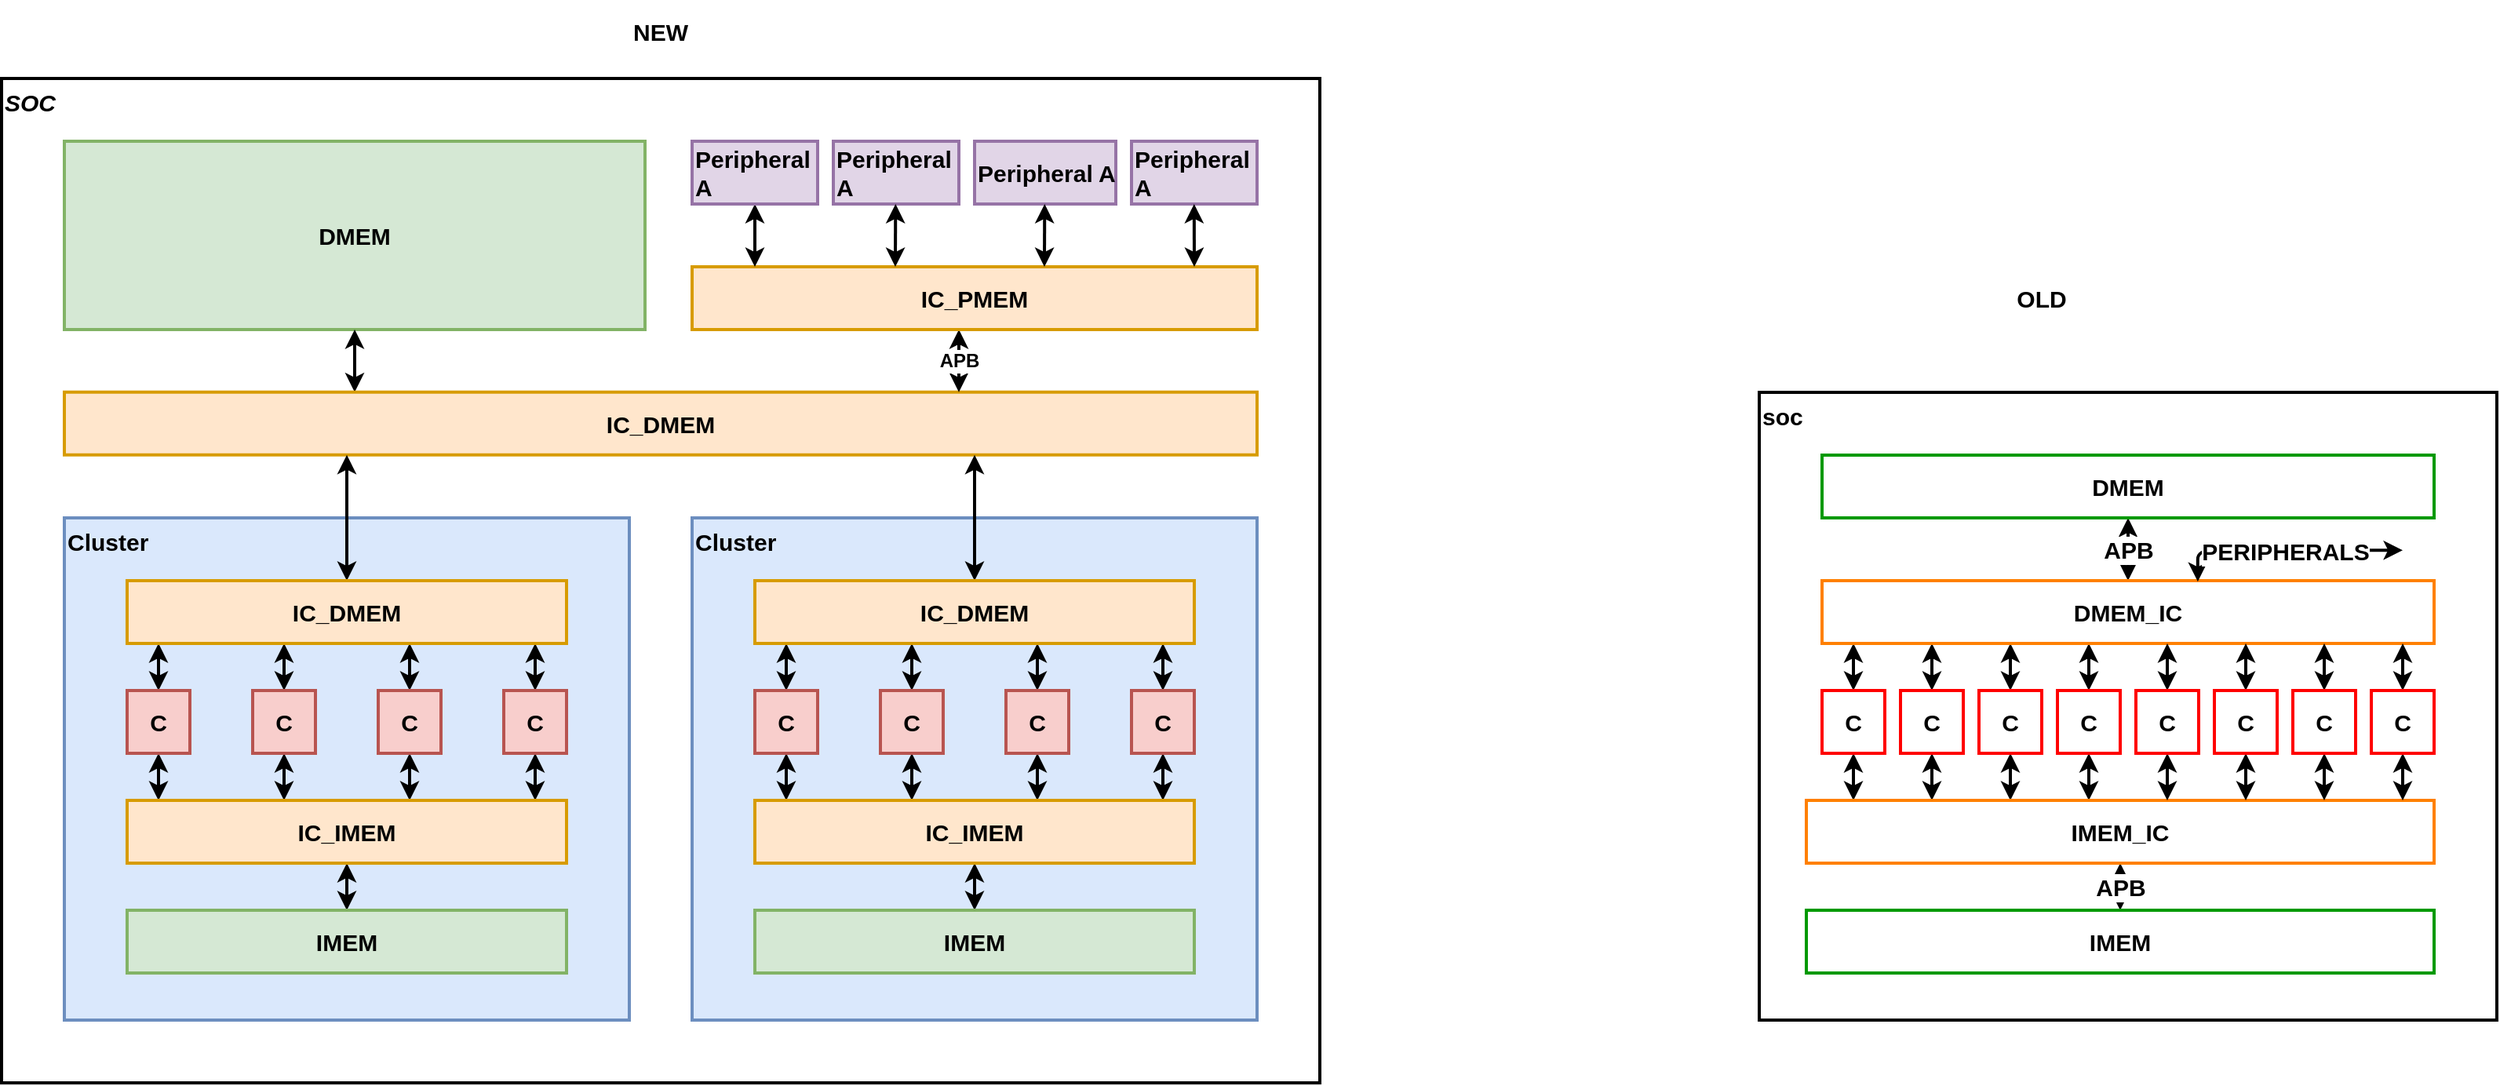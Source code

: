 <mxfile version="12.4.2" type="device" pages="1"><diagram id="3dUyKjiu-qdAWP9l-uB5" name="Page-1"><mxGraphModel dx="3187" dy="2283" grid="1" gridSize="10" guides="1" tooltips="1" connect="1" arrows="1" fold="1" page="1" pageScale="1" pageWidth="850" pageHeight="1100" math="0" shadow="0"><root><mxCell id="0"/><mxCell id="1" parent="0"/><mxCell id="2pkqW_WDpfg9lW7yTJGT-81" value="SOC" style="rounded=0;whiteSpace=wrap;html=1;strokeColor=#000000;align=left;verticalAlign=top;strokeWidth=2;fontStyle=3;fontSize=15;" vertex="1" parent="1"><mxGeometry x="-40" y="-160" width="840" height="640" as="geometry"/></mxCell><mxCell id="2pkqW_WDpfg9lW7yTJGT-10" value="Cluster" style="rounded=0;whiteSpace=wrap;html=1;strokeColor=#6c8ebf;align=left;verticalAlign=top;strokeWidth=2;fillColor=#dae8fc;fontStyle=1;fontSize=15;" vertex="1" parent="1"><mxGeometry y="120" width="360" height="320" as="geometry"/></mxCell><mxCell id="2pkqW_WDpfg9lW7yTJGT-33" style="edgeStyle=elbowEdgeStyle;rounded=0;orthogonalLoop=1;jettySize=auto;html=1;exitX=0.5;exitY=0;exitDx=0;exitDy=0;startArrow=classic;startFill=1;strokeWidth=2;fontStyle=1;fontSize=15;" edge="1" parent="1" source="2pkqW_WDpfg9lW7yTJGT-1" target="2pkqW_WDpfg9lW7yTJGT-31"><mxGeometry relative="1" as="geometry"/></mxCell><mxCell id="2pkqW_WDpfg9lW7yTJGT-37" style="edgeStyle=elbowEdgeStyle;rounded=0;orthogonalLoop=1;jettySize=auto;html=1;exitX=0.5;exitY=1;exitDx=0;exitDy=0;startArrow=classic;startFill=1;strokeWidth=2;fontStyle=1;fontSize=15;" edge="1" parent="1" source="2pkqW_WDpfg9lW7yTJGT-1" target="2pkqW_WDpfg9lW7yTJGT-6"><mxGeometry relative="1" as="geometry"/></mxCell><mxCell id="2pkqW_WDpfg9lW7yTJGT-1" value="C" style="rounded=0;whiteSpace=wrap;html=1;strokeColor=#b85450;strokeWidth=2;fillColor=#f8cecc;fontStyle=1;fontSize=15;" vertex="1" parent="1"><mxGeometry x="120" y="230" width="40" height="40" as="geometry"/></mxCell><mxCell id="2pkqW_WDpfg9lW7yTJGT-34" style="edgeStyle=elbowEdgeStyle;rounded=0;orthogonalLoop=1;jettySize=auto;html=1;exitX=0.5;exitY=0;exitDx=0;exitDy=0;startArrow=classic;startFill=1;strokeWidth=2;fontStyle=1;fontSize=15;" edge="1" parent="1" source="2pkqW_WDpfg9lW7yTJGT-2" target="2pkqW_WDpfg9lW7yTJGT-31"><mxGeometry relative="1" as="geometry"/></mxCell><mxCell id="2pkqW_WDpfg9lW7yTJGT-38" style="edgeStyle=elbowEdgeStyle;rounded=0;orthogonalLoop=1;jettySize=auto;html=1;exitX=0.5;exitY=1;exitDx=0;exitDy=0;startArrow=classic;startFill=1;strokeWidth=2;fontStyle=1;fontSize=15;" edge="1" parent="1" source="2pkqW_WDpfg9lW7yTJGT-2" target="2pkqW_WDpfg9lW7yTJGT-6"><mxGeometry relative="1" as="geometry"/></mxCell><mxCell id="2pkqW_WDpfg9lW7yTJGT-2" value="C" style="rounded=0;whiteSpace=wrap;html=1;strokeColor=#b85450;strokeWidth=2;fillColor=#f8cecc;fontStyle=1;fontSize=15;" vertex="1" parent="1"><mxGeometry x="200" y="230" width="40" height="40" as="geometry"/></mxCell><mxCell id="2pkqW_WDpfg9lW7yTJGT-32" style="edgeStyle=elbowEdgeStyle;rounded=0;orthogonalLoop=1;jettySize=auto;html=1;exitX=0.5;exitY=0;exitDx=0;exitDy=0;startArrow=classic;startFill=1;strokeWidth=2;fontStyle=1;fontSize=15;" edge="1" parent="1" source="2pkqW_WDpfg9lW7yTJGT-3" target="2pkqW_WDpfg9lW7yTJGT-31"><mxGeometry relative="1" as="geometry"/></mxCell><mxCell id="2pkqW_WDpfg9lW7yTJGT-36" style="edgeStyle=elbowEdgeStyle;rounded=0;orthogonalLoop=1;jettySize=auto;html=1;exitX=0.5;exitY=1;exitDx=0;exitDy=0;startArrow=classic;startFill=1;strokeWidth=2;fontStyle=1;fontSize=15;" edge="1" parent="1" source="2pkqW_WDpfg9lW7yTJGT-3" target="2pkqW_WDpfg9lW7yTJGT-6"><mxGeometry relative="1" as="geometry"/></mxCell><mxCell id="2pkqW_WDpfg9lW7yTJGT-3" value="C" style="rounded=0;whiteSpace=wrap;html=1;strokeColor=#b85450;strokeWidth=2;fillColor=#f8cecc;fontStyle=1;fontSize=15;" vertex="1" parent="1"><mxGeometry x="40" y="230" width="40" height="40" as="geometry"/></mxCell><mxCell id="2pkqW_WDpfg9lW7yTJGT-35" style="edgeStyle=elbowEdgeStyle;rounded=0;orthogonalLoop=1;jettySize=auto;html=1;exitX=0.5;exitY=0;exitDx=0;exitDy=0;startArrow=classic;startFill=1;strokeWidth=2;fontStyle=1;fontSize=15;" edge="1" parent="1" source="2pkqW_WDpfg9lW7yTJGT-5" target="2pkqW_WDpfg9lW7yTJGT-31"><mxGeometry relative="1" as="geometry"/></mxCell><mxCell id="2pkqW_WDpfg9lW7yTJGT-39" style="edgeStyle=elbowEdgeStyle;rounded=0;orthogonalLoop=1;jettySize=auto;html=1;exitX=0.5;exitY=1;exitDx=0;exitDy=0;startArrow=classic;startFill=1;strokeWidth=2;fontStyle=1;fontSize=15;" edge="1" parent="1" source="2pkqW_WDpfg9lW7yTJGT-5" target="2pkqW_WDpfg9lW7yTJGT-6"><mxGeometry relative="1" as="geometry"/></mxCell><mxCell id="2pkqW_WDpfg9lW7yTJGT-5" value="C" style="rounded=0;whiteSpace=wrap;html=1;strokeColor=#b85450;strokeWidth=2;fillColor=#f8cecc;fontStyle=1;fontSize=15;" vertex="1" parent="1"><mxGeometry x="280" y="230" width="40" height="40" as="geometry"/></mxCell><mxCell id="2pkqW_WDpfg9lW7yTJGT-40" style="edgeStyle=elbowEdgeStyle;rounded=0;orthogonalLoop=1;jettySize=auto;html=1;exitX=0.5;exitY=1;exitDx=0;exitDy=0;startArrow=classic;startFill=1;strokeWidth=2;fontStyle=1;fontSize=15;" edge="1" parent="1" source="2pkqW_WDpfg9lW7yTJGT-6" target="2pkqW_WDpfg9lW7yTJGT-8"><mxGeometry relative="1" as="geometry"/></mxCell><mxCell id="2pkqW_WDpfg9lW7yTJGT-6" value="IC_IMEM" style="rounded=0;whiteSpace=wrap;html=1;strokeColor=#d79b00;strokeWidth=2;fillColor=#ffe6cc;fontStyle=1;fontSize=15;" vertex="1" parent="1"><mxGeometry x="40" y="300" width="280" height="40" as="geometry"/></mxCell><mxCell id="2pkqW_WDpfg9lW7yTJGT-8" value="IMEM" style="rounded=0;whiteSpace=wrap;html=1;strokeColor=#82b366;strokeWidth=2;fillColor=#d5e8d4;fontStyle=1;fontSize=15;" vertex="1" parent="1"><mxGeometry x="40" y="370" width="280" height="40" as="geometry"/></mxCell><mxCell id="2pkqW_WDpfg9lW7yTJGT-25" value="DMEM" style="rounded=0;whiteSpace=wrap;html=1;strokeColor=#82b366;strokeWidth=2;fillColor=#d5e8d4;fontStyle=1;fontSize=15;" vertex="1" parent="1"><mxGeometry y="-120" width="370" height="120" as="geometry"/></mxCell><mxCell id="2pkqW_WDpfg9lW7yTJGT-29" style="edgeStyle=elbowEdgeStyle;rounded=0;orthogonalLoop=1;jettySize=auto;html=1;entryX=0.5;entryY=1;entryDx=0;entryDy=0;startArrow=classic;startFill=1;strokeWidth=2;fontStyle=1;fontSize=15;" edge="1" parent="1" source="2pkqW_WDpfg9lW7yTJGT-26" target="2pkqW_WDpfg9lW7yTJGT-25"><mxGeometry relative="1" as="geometry"><Array as="points"><mxPoint x="185" y="20"/></Array></mxGeometry></mxCell><mxCell id="2pkqW_WDpfg9lW7yTJGT-26" value="IC_DMEM" style="rounded=0;whiteSpace=wrap;html=1;strokeColor=#d79b00;strokeWidth=2;fillColor=#ffe6cc;fontStyle=1;fontSize=15;" vertex="1" parent="1"><mxGeometry y="39.86" width="760" height="40" as="geometry"/></mxCell><mxCell id="2pkqW_WDpfg9lW7yTJGT-41" style="edgeStyle=elbowEdgeStyle;rounded=0;orthogonalLoop=1;jettySize=auto;html=1;exitX=0.5;exitY=0;exitDx=0;exitDy=0;startArrow=classic;startFill=1;strokeWidth=2;fontStyle=1;fontSize=15;" edge="1" parent="1" source="2pkqW_WDpfg9lW7yTJGT-31" target="2pkqW_WDpfg9lW7yTJGT-26"><mxGeometry relative="1" as="geometry"/></mxCell><mxCell id="2pkqW_WDpfg9lW7yTJGT-31" value="IC_DMEM" style="rounded=0;whiteSpace=wrap;html=1;strokeColor=#d79b00;strokeWidth=2;fillColor=#ffe6cc;fontStyle=1;fontSize=15;" vertex="1" parent="1"><mxGeometry x="40" y="160" width="280" height="40" as="geometry"/></mxCell><mxCell id="2pkqW_WDpfg9lW7yTJGT-43" value="Cluster" style="rounded=0;whiteSpace=wrap;html=1;strokeColor=#6c8ebf;align=left;verticalAlign=top;strokeWidth=2;fillColor=#dae8fc;fontStyle=1;fontSize=15;" vertex="1" parent="1"><mxGeometry x="400" y="120.0" width="360" height="320" as="geometry"/></mxCell><mxCell id="2pkqW_WDpfg9lW7yTJGT-44" style="edgeStyle=elbowEdgeStyle;rounded=0;orthogonalLoop=1;jettySize=auto;html=1;exitX=0.5;exitY=0;exitDx=0;exitDy=0;startArrow=classic;startFill=1;strokeWidth=2;fontStyle=1;fontSize=15;" edge="1" parent="1" source="2pkqW_WDpfg9lW7yTJGT-46" target="2pkqW_WDpfg9lW7yTJGT-60"><mxGeometry relative="1" as="geometry"/></mxCell><mxCell id="2pkqW_WDpfg9lW7yTJGT-45" style="edgeStyle=elbowEdgeStyle;rounded=0;orthogonalLoop=1;jettySize=auto;html=1;exitX=0.5;exitY=1;exitDx=0;exitDy=0;startArrow=classic;startFill=1;strokeWidth=2;fontStyle=1;fontSize=15;" edge="1" parent="1" source="2pkqW_WDpfg9lW7yTJGT-46" target="2pkqW_WDpfg9lW7yTJGT-57"><mxGeometry relative="1" as="geometry"/></mxCell><mxCell id="2pkqW_WDpfg9lW7yTJGT-46" value="C" style="rounded=0;whiteSpace=wrap;html=1;strokeColor=#b85450;strokeWidth=2;fillColor=#f8cecc;fontStyle=1;fontSize=15;" vertex="1" parent="1"><mxGeometry x="520" y="230" width="40" height="40" as="geometry"/></mxCell><mxCell id="2pkqW_WDpfg9lW7yTJGT-47" style="edgeStyle=elbowEdgeStyle;rounded=0;orthogonalLoop=1;jettySize=auto;html=1;exitX=0.5;exitY=0;exitDx=0;exitDy=0;startArrow=classic;startFill=1;strokeWidth=2;fontStyle=1;fontSize=15;" edge="1" parent="1" source="2pkqW_WDpfg9lW7yTJGT-49" target="2pkqW_WDpfg9lW7yTJGT-60"><mxGeometry relative="1" as="geometry"/></mxCell><mxCell id="2pkqW_WDpfg9lW7yTJGT-48" style="edgeStyle=elbowEdgeStyle;rounded=0;orthogonalLoop=1;jettySize=auto;html=1;exitX=0.5;exitY=1;exitDx=0;exitDy=0;startArrow=classic;startFill=1;strokeWidth=2;fontStyle=1;fontSize=15;" edge="1" parent="1" source="2pkqW_WDpfg9lW7yTJGT-49" target="2pkqW_WDpfg9lW7yTJGT-57"><mxGeometry relative="1" as="geometry"/></mxCell><mxCell id="2pkqW_WDpfg9lW7yTJGT-49" value="C" style="rounded=0;whiteSpace=wrap;html=1;strokeColor=#b85450;strokeWidth=2;fillColor=#f8cecc;fontStyle=1;fontSize=15;" vertex="1" parent="1"><mxGeometry x="600" y="230" width="40" height="40" as="geometry"/></mxCell><mxCell id="2pkqW_WDpfg9lW7yTJGT-50" style="edgeStyle=elbowEdgeStyle;rounded=0;orthogonalLoop=1;jettySize=auto;html=1;exitX=0.5;exitY=0;exitDx=0;exitDy=0;startArrow=classic;startFill=1;strokeWidth=2;fontStyle=1;fontSize=15;" edge="1" parent="1" source="2pkqW_WDpfg9lW7yTJGT-52" target="2pkqW_WDpfg9lW7yTJGT-60"><mxGeometry relative="1" as="geometry"/></mxCell><mxCell id="2pkqW_WDpfg9lW7yTJGT-51" style="edgeStyle=elbowEdgeStyle;rounded=0;orthogonalLoop=1;jettySize=auto;html=1;exitX=0.5;exitY=1;exitDx=0;exitDy=0;startArrow=classic;startFill=1;strokeWidth=2;fontStyle=1;fontSize=15;" edge="1" parent="1" source="2pkqW_WDpfg9lW7yTJGT-52" target="2pkqW_WDpfg9lW7yTJGT-57"><mxGeometry relative="1" as="geometry"/></mxCell><mxCell id="2pkqW_WDpfg9lW7yTJGT-52" value="C" style="rounded=0;whiteSpace=wrap;html=1;strokeColor=#b85450;strokeWidth=2;fillColor=#f8cecc;fontStyle=1;fontSize=15;" vertex="1" parent="1"><mxGeometry x="440" y="230" width="40" height="40" as="geometry"/></mxCell><mxCell id="2pkqW_WDpfg9lW7yTJGT-53" style="edgeStyle=elbowEdgeStyle;rounded=0;orthogonalLoop=1;jettySize=auto;html=1;exitX=0.5;exitY=0;exitDx=0;exitDy=0;startArrow=classic;startFill=1;strokeWidth=2;fontStyle=1;fontSize=15;" edge="1" parent="1" source="2pkqW_WDpfg9lW7yTJGT-55" target="2pkqW_WDpfg9lW7yTJGT-60"><mxGeometry relative="1" as="geometry"/></mxCell><mxCell id="2pkqW_WDpfg9lW7yTJGT-54" style="edgeStyle=elbowEdgeStyle;rounded=0;orthogonalLoop=1;jettySize=auto;html=1;exitX=0.5;exitY=1;exitDx=0;exitDy=0;startArrow=classic;startFill=1;strokeWidth=2;fontStyle=1;fontSize=15;" edge="1" parent="1" source="2pkqW_WDpfg9lW7yTJGT-55" target="2pkqW_WDpfg9lW7yTJGT-57"><mxGeometry relative="1" as="geometry"/></mxCell><mxCell id="2pkqW_WDpfg9lW7yTJGT-55" value="C" style="rounded=0;whiteSpace=wrap;html=1;strokeColor=#b85450;strokeWidth=2;fillColor=#f8cecc;fontStyle=1;fontSize=15;" vertex="1" parent="1"><mxGeometry x="680" y="230" width="40" height="40" as="geometry"/></mxCell><mxCell id="2pkqW_WDpfg9lW7yTJGT-56" style="edgeStyle=elbowEdgeStyle;rounded=0;orthogonalLoop=1;jettySize=auto;html=1;exitX=0.5;exitY=1;exitDx=0;exitDy=0;startArrow=classic;startFill=1;strokeWidth=2;fontStyle=1;fontSize=15;" edge="1" parent="1" source="2pkqW_WDpfg9lW7yTJGT-57" target="2pkqW_WDpfg9lW7yTJGT-58"><mxGeometry relative="1" as="geometry"/></mxCell><mxCell id="2pkqW_WDpfg9lW7yTJGT-57" value="IC_IMEM" style="rounded=0;whiteSpace=wrap;html=1;strokeColor=#d79b00;strokeWidth=2;fillColor=#ffe6cc;fontStyle=1;fontSize=15;" vertex="1" parent="1"><mxGeometry x="440" y="300" width="280" height="40" as="geometry"/></mxCell><mxCell id="2pkqW_WDpfg9lW7yTJGT-58" value="IMEM" style="rounded=0;whiteSpace=wrap;html=1;strokeColor=#82b366;strokeWidth=2;fillColor=#d5e8d4;fontStyle=1;fontSize=15;" vertex="1" parent="1"><mxGeometry x="440" y="370" width="280" height="40" as="geometry"/></mxCell><mxCell id="2pkqW_WDpfg9lW7yTJGT-59" style="edgeStyle=elbowEdgeStyle;rounded=0;orthogonalLoop=1;jettySize=auto;html=1;exitX=0.5;exitY=0;exitDx=0;exitDy=0;startArrow=classic;startFill=1;strokeWidth=2;fontStyle=1;fontSize=15;" edge="1" parent="1" source="2pkqW_WDpfg9lW7yTJGT-60" target="2pkqW_WDpfg9lW7yTJGT-26"><mxGeometry relative="1" as="geometry"/></mxCell><mxCell id="2pkqW_WDpfg9lW7yTJGT-60" value="IC_DMEM" style="rounded=0;whiteSpace=wrap;html=1;strokeColor=#d79b00;strokeWidth=2;fillColor=#ffe6cc;fontStyle=1;fontSize=15;" vertex="1" parent="1"><mxGeometry x="440" y="160" width="280" height="40" as="geometry"/></mxCell><mxCell id="2pkqW_WDpfg9lW7yTJGT-61" value="soc" style="rounded=0;whiteSpace=wrap;html=1;strokeColor=#000000;align=left;verticalAlign=top;strokeWidth=2;fontStyle=1;fontSize=15;" vertex="1" parent="1"><mxGeometry x="1080" y="40" width="470" height="400" as="geometry"/></mxCell><mxCell id="2pkqW_WDpfg9lW7yTJGT-62" style="edgeStyle=elbowEdgeStyle;rounded=0;orthogonalLoop=1;jettySize=auto;html=1;exitX=0.5;exitY=0;exitDx=0;exitDy=0;startArrow=classic;startFill=1;strokeWidth=2;fontStyle=1;fontSize=15;" edge="1" parent="1" source="2pkqW_WDpfg9lW7yTJGT-64" target="2pkqW_WDpfg9lW7yTJGT-78"><mxGeometry relative="1" as="geometry"/></mxCell><mxCell id="2pkqW_WDpfg9lW7yTJGT-63" style="edgeStyle=elbowEdgeStyle;rounded=0;orthogonalLoop=1;jettySize=auto;html=1;exitX=0.5;exitY=1;exitDx=0;exitDy=0;startArrow=classic;startFill=1;strokeWidth=2;fontStyle=1;fontSize=15;" edge="1" parent="1" source="2pkqW_WDpfg9lW7yTJGT-64" target="2pkqW_WDpfg9lW7yTJGT-75"><mxGeometry relative="1" as="geometry"/></mxCell><mxCell id="2pkqW_WDpfg9lW7yTJGT-64" value="C" style="rounded=0;whiteSpace=wrap;html=1;strokeColor=#FF0000;strokeWidth=2;fontStyle=1;fontSize=15;" vertex="1" parent="1"><mxGeometry x="1170" y="230" width="40" height="40" as="geometry"/></mxCell><mxCell id="2pkqW_WDpfg9lW7yTJGT-65" style="edgeStyle=elbowEdgeStyle;rounded=0;orthogonalLoop=1;jettySize=auto;html=1;exitX=0.5;exitY=0;exitDx=0;exitDy=0;startArrow=classic;startFill=1;strokeWidth=2;fontStyle=1;fontSize=15;" edge="1" parent="1" source="2pkqW_WDpfg9lW7yTJGT-67" target="2pkqW_WDpfg9lW7yTJGT-78"><mxGeometry relative="1" as="geometry"/></mxCell><mxCell id="2pkqW_WDpfg9lW7yTJGT-66" style="edgeStyle=elbowEdgeStyle;rounded=0;orthogonalLoop=1;jettySize=auto;html=1;exitX=0.5;exitY=1;exitDx=0;exitDy=0;startArrow=classic;startFill=1;strokeWidth=2;fontStyle=1;fontSize=15;" edge="1" parent="1" source="2pkqW_WDpfg9lW7yTJGT-67" target="2pkqW_WDpfg9lW7yTJGT-75"><mxGeometry relative="1" as="geometry"/></mxCell><mxCell id="2pkqW_WDpfg9lW7yTJGT-67" value="C" style="rounded=0;whiteSpace=wrap;html=1;strokeColor=#FF0000;strokeWidth=2;fontStyle=1;fontSize=15;" vertex="1" parent="1"><mxGeometry x="1220" y="230" width="40" height="40" as="geometry"/></mxCell><mxCell id="2pkqW_WDpfg9lW7yTJGT-68" style="edgeStyle=elbowEdgeStyle;rounded=0;orthogonalLoop=1;jettySize=auto;html=1;exitX=0.5;exitY=0;exitDx=0;exitDy=0;startArrow=classic;startFill=1;strokeWidth=2;fontStyle=1;fontSize=15;" edge="1" parent="1" source="2pkqW_WDpfg9lW7yTJGT-70" target="2pkqW_WDpfg9lW7yTJGT-78"><mxGeometry relative="1" as="geometry"/></mxCell><mxCell id="2pkqW_WDpfg9lW7yTJGT-69" style="edgeStyle=elbowEdgeStyle;rounded=0;orthogonalLoop=1;jettySize=auto;html=1;exitX=0.5;exitY=1;exitDx=0;exitDy=0;startArrow=classic;startFill=1;strokeWidth=2;fontStyle=1;fontSize=15;" edge="1" parent="1" source="2pkqW_WDpfg9lW7yTJGT-70" target="2pkqW_WDpfg9lW7yTJGT-75"><mxGeometry relative="1" as="geometry"/></mxCell><mxCell id="2pkqW_WDpfg9lW7yTJGT-70" value="C" style="rounded=0;whiteSpace=wrap;html=1;strokeColor=#FF0000;strokeWidth=2;fontStyle=1;fontSize=15;" vertex="1" parent="1"><mxGeometry x="1120" y="230" width="40" height="40" as="geometry"/></mxCell><mxCell id="2pkqW_WDpfg9lW7yTJGT-71" style="edgeStyle=elbowEdgeStyle;rounded=0;orthogonalLoop=1;jettySize=auto;html=1;exitX=0.5;exitY=0;exitDx=0;exitDy=0;startArrow=classic;startFill=1;strokeWidth=2;fontStyle=1;fontSize=15;" edge="1" parent="1" source="2pkqW_WDpfg9lW7yTJGT-73" target="2pkqW_WDpfg9lW7yTJGT-78"><mxGeometry relative="1" as="geometry"/></mxCell><mxCell id="2pkqW_WDpfg9lW7yTJGT-72" style="edgeStyle=elbowEdgeStyle;rounded=0;orthogonalLoop=1;jettySize=auto;html=1;exitX=0.5;exitY=1;exitDx=0;exitDy=0;startArrow=classic;startFill=1;strokeWidth=2;fontStyle=1;fontSize=15;" edge="1" parent="1" source="2pkqW_WDpfg9lW7yTJGT-73" target="2pkqW_WDpfg9lW7yTJGT-75"><mxGeometry relative="1" as="geometry"/></mxCell><mxCell id="2pkqW_WDpfg9lW7yTJGT-73" value="C" style="rounded=0;whiteSpace=wrap;html=1;strokeColor=#FF0000;strokeWidth=2;fontStyle=1;fontSize=15;" vertex="1" parent="1"><mxGeometry x="1270" y="230" width="40" height="40" as="geometry"/></mxCell><mxCell id="2pkqW_WDpfg9lW7yTJGT-74" value="APB" style="edgeStyle=elbowEdgeStyle;rounded=0;orthogonalLoop=1;jettySize=auto;html=1;exitX=0.5;exitY=1;exitDx=0;exitDy=0;startArrow=classic;startFill=1;strokeWidth=2;fontStyle=1;fontSize=15;" edge="1" parent="1" source="2pkqW_WDpfg9lW7yTJGT-75" target="2pkqW_WDpfg9lW7yTJGT-76"><mxGeometry relative="1" as="geometry"/></mxCell><mxCell id="2pkqW_WDpfg9lW7yTJGT-75" value="IMEM_IC" style="rounded=0;whiteSpace=wrap;html=1;strokeColor=#FF8000;strokeWidth=2;fontStyle=1;fontSize=15;" vertex="1" parent="1"><mxGeometry x="1110" y="300" width="400" height="40" as="geometry"/></mxCell><mxCell id="2pkqW_WDpfg9lW7yTJGT-76" value="IMEM" style="rounded=0;whiteSpace=wrap;html=1;strokeColor=#009900;strokeWidth=2;fontStyle=1;fontSize=15;" vertex="1" parent="1"><mxGeometry x="1110" y="370" width="400" height="40" as="geometry"/></mxCell><mxCell id="2pkqW_WDpfg9lW7yTJGT-80" value="APB" style="edgeStyle=elbowEdgeStyle;rounded=0;orthogonalLoop=1;jettySize=auto;html=1;exitX=0.5;exitY=0;exitDx=0;exitDy=0;entryX=0.5;entryY=1;entryDx=0;entryDy=0;startArrow=classic;startFill=1;strokeWidth=2;fontStyle=1;fontSize=15;" edge="1" parent="1" source="2pkqW_WDpfg9lW7yTJGT-78" target="2pkqW_WDpfg9lW7yTJGT-79"><mxGeometry relative="1" as="geometry"/></mxCell><mxCell id="2pkqW_WDpfg9lW7yTJGT-78" value="DMEM_IC" style="rounded=0;whiteSpace=wrap;html=1;strokeColor=#FF8000;strokeWidth=2;fontStyle=1;fontSize=15;" vertex="1" parent="1"><mxGeometry x="1120" y="160" width="390" height="40" as="geometry"/></mxCell><mxCell id="2pkqW_WDpfg9lW7yTJGT-79" value="DMEM" style="rounded=0;whiteSpace=wrap;html=1;strokeColor=#009900;strokeWidth=2;fontStyle=1;fontSize=15;" vertex="1" parent="1"><mxGeometry x="1120" y="80" width="390" height="40" as="geometry"/></mxCell><mxCell id="2pkqW_WDpfg9lW7yTJGT-82" value="OLD" style="text;html=1;strokeColor=none;fillColor=none;align=center;verticalAlign=middle;whiteSpace=wrap;rounded=0;strokeWidth=2;fontStyle=1;fontSize=15;" vertex="1" parent="1"><mxGeometry x="1080" y="-40" width="360" height="40" as="geometry"/></mxCell><mxCell id="2pkqW_WDpfg9lW7yTJGT-84" value="NEW" style="text;html=1;strokeColor=none;fillColor=none;align=center;verticalAlign=middle;whiteSpace=wrap;rounded=0;strokeWidth=2;fontStyle=1;fontSize=15;" vertex="1" parent="1"><mxGeometry x="200" y="-210" width="360" height="40" as="geometry"/></mxCell><mxCell id="2pkqW_WDpfg9lW7yTJGT-91" style="edgeStyle=elbowEdgeStyle;rounded=0;orthogonalLoop=1;jettySize=auto;html=1;exitX=0.5;exitY=0;exitDx=0;exitDy=0;startArrow=classic;startFill=1;strokeWidth=2;fontStyle=1;fontSize=15;" edge="1" parent="1" source="2pkqW_WDpfg9lW7yTJGT-93"><mxGeometry relative="1" as="geometry"><mxPoint x="1389.857" y="200" as="targetPoint"/></mxGeometry></mxCell><mxCell id="2pkqW_WDpfg9lW7yTJGT-92" style="edgeStyle=elbowEdgeStyle;rounded=0;orthogonalLoop=1;jettySize=auto;html=1;exitX=0.5;exitY=1;exitDx=0;exitDy=0;startArrow=classic;startFill=1;strokeWidth=2;fontStyle=1;fontSize=15;" edge="1" parent="1" source="2pkqW_WDpfg9lW7yTJGT-93"><mxGeometry relative="1" as="geometry"><mxPoint x="1389.857" y="300" as="targetPoint"/></mxGeometry></mxCell><mxCell id="2pkqW_WDpfg9lW7yTJGT-93" value="C" style="rounded=0;whiteSpace=wrap;html=1;strokeColor=#FF0000;strokeWidth=2;fontStyle=1;fontSize=15;" vertex="1" parent="1"><mxGeometry x="1370" y="230" width="40" height="40" as="geometry"/></mxCell><mxCell id="2pkqW_WDpfg9lW7yTJGT-94" style="edgeStyle=elbowEdgeStyle;rounded=0;orthogonalLoop=1;jettySize=auto;html=1;exitX=0.5;exitY=0;exitDx=0;exitDy=0;startArrow=classic;startFill=1;strokeWidth=2;fontStyle=1;fontSize=15;" edge="1" parent="1" source="2pkqW_WDpfg9lW7yTJGT-96"><mxGeometry relative="1" as="geometry"><mxPoint x="1440.143" y="200" as="targetPoint"/></mxGeometry></mxCell><mxCell id="2pkqW_WDpfg9lW7yTJGT-95" style="edgeStyle=elbowEdgeStyle;rounded=0;orthogonalLoop=1;jettySize=auto;html=1;exitX=0.5;exitY=1;exitDx=0;exitDy=0;startArrow=classic;startFill=1;strokeWidth=2;fontStyle=1;fontSize=15;" edge="1" parent="1" source="2pkqW_WDpfg9lW7yTJGT-96"><mxGeometry relative="1" as="geometry"><mxPoint x="1440.143" y="300" as="targetPoint"/></mxGeometry></mxCell><mxCell id="2pkqW_WDpfg9lW7yTJGT-96" value="C" style="rounded=0;whiteSpace=wrap;html=1;strokeColor=#FF0000;strokeWidth=2;fontStyle=1;fontSize=15;" vertex="1" parent="1"><mxGeometry x="1420" y="230" width="40" height="40" as="geometry"/></mxCell><mxCell id="2pkqW_WDpfg9lW7yTJGT-97" style="edgeStyle=elbowEdgeStyle;rounded=0;orthogonalLoop=1;jettySize=auto;html=1;exitX=0.5;exitY=0;exitDx=0;exitDy=0;startArrow=classic;startFill=1;strokeWidth=2;fontStyle=1;fontSize=15;" edge="1" parent="1" source="2pkqW_WDpfg9lW7yTJGT-99"><mxGeometry relative="1" as="geometry"><mxPoint x="1340.143" y="200" as="targetPoint"/></mxGeometry></mxCell><mxCell id="2pkqW_WDpfg9lW7yTJGT-98" style="edgeStyle=elbowEdgeStyle;rounded=0;orthogonalLoop=1;jettySize=auto;html=1;exitX=0.5;exitY=1;exitDx=0;exitDy=0;startArrow=classic;startFill=1;strokeWidth=2;fontStyle=1;fontSize=15;" edge="1" parent="1" source="2pkqW_WDpfg9lW7yTJGT-99"><mxGeometry relative="1" as="geometry"><mxPoint x="1340.143" y="300" as="targetPoint"/></mxGeometry></mxCell><mxCell id="2pkqW_WDpfg9lW7yTJGT-99" value="C" style="rounded=0;whiteSpace=wrap;html=1;strokeColor=#FF0000;strokeWidth=2;fontStyle=1;fontSize=15;" vertex="1" parent="1"><mxGeometry x="1320" y="230" width="40" height="40" as="geometry"/></mxCell><mxCell id="2pkqW_WDpfg9lW7yTJGT-100" style="edgeStyle=elbowEdgeStyle;rounded=0;orthogonalLoop=1;jettySize=auto;html=1;exitX=0.5;exitY=0;exitDx=0;exitDy=0;startArrow=classic;startFill=1;strokeWidth=2;fontStyle=1;fontSize=15;" edge="1" parent="1" source="2pkqW_WDpfg9lW7yTJGT-102"><mxGeometry relative="1" as="geometry"><mxPoint x="1489.857" y="200" as="targetPoint"/></mxGeometry></mxCell><mxCell id="2pkqW_WDpfg9lW7yTJGT-101" style="edgeStyle=elbowEdgeStyle;rounded=0;orthogonalLoop=1;jettySize=auto;html=1;exitX=0.5;exitY=1;exitDx=0;exitDy=0;startArrow=classic;startFill=1;strokeWidth=2;fontStyle=1;fontSize=15;" edge="1" parent="1" source="2pkqW_WDpfg9lW7yTJGT-102"><mxGeometry relative="1" as="geometry"><mxPoint x="1489.857" y="300" as="targetPoint"/></mxGeometry></mxCell><mxCell id="2pkqW_WDpfg9lW7yTJGT-102" value="C" style="rounded=0;whiteSpace=wrap;html=1;strokeColor=#FF0000;strokeWidth=2;fontStyle=1;fontSize=15;" vertex="1" parent="1"><mxGeometry x="1470" y="230" width="40" height="40" as="geometry"/></mxCell><mxCell id="2pkqW_WDpfg9lW7yTJGT-104" value="APB" style="endArrow=classic;startArrow=classic;html=1;strokeWidth=2;entryX=0.75;entryY=0;entryDx=0;entryDy=0;edgeStyle=elbowEdgeStyle;fontStyle=1;fontSize=12;" edge="1" parent="1" source="2pkqW_WDpfg9lW7yTJGT-114" target="2pkqW_WDpfg9lW7yTJGT-26"><mxGeometry width="50" height="50" relative="1" as="geometry"><mxPoint x="700" y="20" as="sourcePoint"/><mxPoint x="10" y="500" as="targetPoint"/></mxGeometry></mxCell><mxCell id="2pkqW_WDpfg9lW7yTJGT-105" value="PERIPHERALS" style="endArrow=classic;startArrow=classic;html=1;strokeWidth=2;entryX=0.75;entryY=0;entryDx=0;entryDy=0;edgeStyle=orthogonalEdgeStyle;fontStyle=1;fontSize=15;" edge="1" parent="1"><mxGeometry width="50" height="50" relative="1" as="geometry"><mxPoint x="1490.004" y="140.588" as="sourcePoint"/><mxPoint x="1359.416" y="160.588" as="targetPoint"/><Array as="points"><mxPoint x="1359.71" y="141"/></Array></mxGeometry></mxCell><mxCell id="2pkqW_WDpfg9lW7yTJGT-113" value="Peripheral A" style="rounded=0;whiteSpace=wrap;html=1;strokeColor=#9673a6;strokeWidth=2;align=left;fillColor=#e1d5e7;fontStyle=1;fontSize=15;" vertex="1" parent="1"><mxGeometry x="680" y="-120" width="80" height="40" as="geometry"/></mxCell><mxCell id="2pkqW_WDpfg9lW7yTJGT-114" value="IC_PMEM" style="rounded=0;whiteSpace=wrap;html=1;strokeColor=#d79b00;strokeWidth=2;fillColor=#ffe6cc;fontStyle=1;fontSize=15;" vertex="1" parent="1"><mxGeometry x="400" y="-40" width="360" height="40" as="geometry"/></mxCell><mxCell id="2pkqW_WDpfg9lW7yTJGT-122" value="Peripheral A" style="rounded=0;whiteSpace=wrap;html=1;strokeColor=#9673a6;strokeWidth=2;align=left;fillColor=#e1d5e7;fontStyle=1;fontSize=15;" vertex="1" parent="1"><mxGeometry x="580" y="-120" width="90" height="40" as="geometry"/></mxCell><mxCell id="2pkqW_WDpfg9lW7yTJGT-123" value="Peripheral A" style="rounded=0;whiteSpace=wrap;html=1;strokeColor=#9673a6;strokeWidth=2;align=left;fillColor=#e1d5e7;fontStyle=1;fontSize=15;" vertex="1" parent="1"><mxGeometry x="490" y="-120" width="80" height="40" as="geometry"/></mxCell><mxCell id="2pkqW_WDpfg9lW7yTJGT-125" style="edgeStyle=elbowEdgeStyle;rounded=0;orthogonalLoop=1;jettySize=auto;html=1;startArrow=classic;startFill=1;strokeWidth=2;fontStyle=1;fontSize=15;" edge="1" parent="1" source="2pkqW_WDpfg9lW7yTJGT-124" target="2pkqW_WDpfg9lW7yTJGT-114"><mxGeometry relative="1" as="geometry"/></mxCell><mxCell id="2pkqW_WDpfg9lW7yTJGT-124" value="Peripheral A" style="rounded=0;whiteSpace=wrap;html=1;strokeColor=#9673a6;strokeWidth=2;align=left;fillColor=#e1d5e7;fontStyle=1;fontSize=15;" vertex="1" parent="1"><mxGeometry x="400" y="-120" width="80" height="40" as="geometry"/></mxCell><mxCell id="2pkqW_WDpfg9lW7yTJGT-126" style="edgeStyle=elbowEdgeStyle;rounded=0;orthogonalLoop=1;jettySize=auto;html=1;startArrow=classic;startFill=1;strokeWidth=2;fontStyle=1;fontSize=15;" edge="1" parent="1"><mxGeometry relative="1" as="geometry"><mxPoint x="529.651" y="-80" as="sourcePoint"/><mxPoint x="529.651" y="-40" as="targetPoint"/></mxGeometry></mxCell><mxCell id="2pkqW_WDpfg9lW7yTJGT-127" style="edgeStyle=elbowEdgeStyle;rounded=0;orthogonalLoop=1;jettySize=auto;html=1;startArrow=classic;startFill=1;strokeWidth=2;fontStyle=1;fontSize=15;" edge="1" parent="1"><mxGeometry relative="1" as="geometry"><mxPoint x="624.651" y="-80" as="sourcePoint"/><mxPoint x="624.651" y="-40" as="targetPoint"/></mxGeometry></mxCell><mxCell id="2pkqW_WDpfg9lW7yTJGT-128" style="edgeStyle=elbowEdgeStyle;rounded=0;orthogonalLoop=1;jettySize=auto;html=1;startArrow=classic;startFill=1;strokeWidth=2;fontStyle=1;fontSize=15;" edge="1" parent="1"><mxGeometry relative="1" as="geometry"><mxPoint x="719.891" y="-80" as="sourcePoint"/><mxPoint x="719.891" y="-40" as="targetPoint"/></mxGeometry></mxCell></root></mxGraphModel></diagram></mxfile>